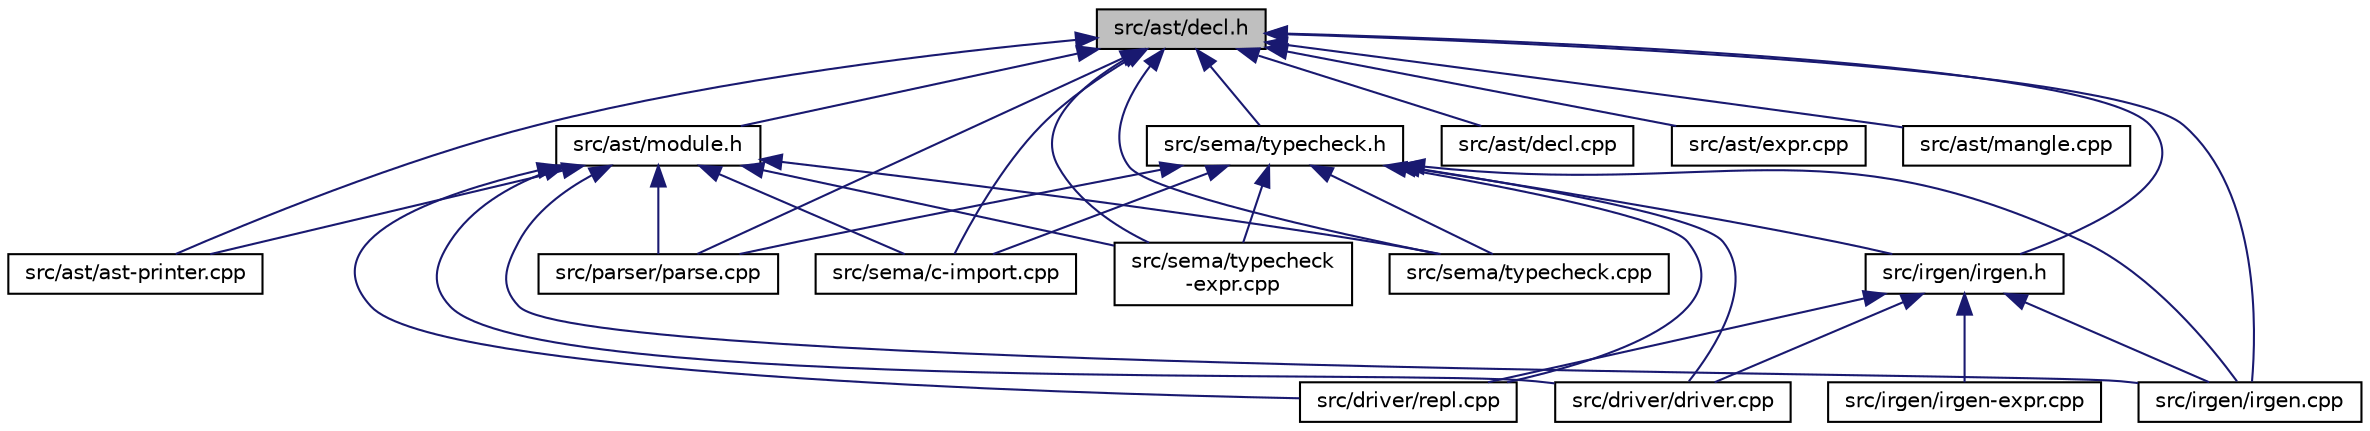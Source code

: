 digraph "src/ast/decl.h"
{
  edge [fontname="Helvetica",fontsize="10",labelfontname="Helvetica",labelfontsize="10"];
  node [fontname="Helvetica",fontsize="10",shape=record];
  Node22 [label="src/ast/decl.h",height=0.2,width=0.4,color="black", fillcolor="grey75", style="filled", fontcolor="black"];
  Node22 -> Node23 [dir="back",color="midnightblue",fontsize="10",style="solid",fontname="Helvetica"];
  Node23 [label="src/ast/ast-printer.cpp",height=0.2,width=0.4,color="black", fillcolor="white", style="filled",URL="$ast-printer_8cpp.html"];
  Node22 -> Node24 [dir="back",color="midnightblue",fontsize="10",style="solid",fontname="Helvetica"];
  Node24 [label="src/ast/module.h",height=0.2,width=0.4,color="black", fillcolor="white", style="filled",URL="$module_8h.html"];
  Node24 -> Node23 [dir="back",color="midnightblue",fontsize="10",style="solid",fontname="Helvetica"];
  Node24 -> Node25 [dir="back",color="midnightblue",fontsize="10",style="solid",fontname="Helvetica"];
  Node25 [label="src/driver/driver.cpp",height=0.2,width=0.4,color="black", fillcolor="white", style="filled",URL="$driver_8cpp.html"];
  Node24 -> Node26 [dir="back",color="midnightblue",fontsize="10",style="solid",fontname="Helvetica"];
  Node26 [label="src/driver/repl.cpp",height=0.2,width=0.4,color="black", fillcolor="white", style="filled",URL="$repl_8cpp.html"];
  Node24 -> Node27 [dir="back",color="midnightblue",fontsize="10",style="solid",fontname="Helvetica"];
  Node27 [label="src/irgen/irgen.cpp",height=0.2,width=0.4,color="black", fillcolor="white", style="filled",URL="$irgen_8cpp.html"];
  Node24 -> Node28 [dir="back",color="midnightblue",fontsize="10",style="solid",fontname="Helvetica"];
  Node28 [label="src/parser/parse.cpp",height=0.2,width=0.4,color="black", fillcolor="white", style="filled",URL="$parse_8cpp.html"];
  Node24 -> Node29 [dir="back",color="midnightblue",fontsize="10",style="solid",fontname="Helvetica"];
  Node29 [label="src/sema/c-import.cpp",height=0.2,width=0.4,color="black", fillcolor="white", style="filled",URL="$c-import_8cpp.html"];
  Node24 -> Node30 [dir="back",color="midnightblue",fontsize="10",style="solid",fontname="Helvetica"];
  Node30 [label="src/sema/typecheck\l-expr.cpp",height=0.2,width=0.4,color="black", fillcolor="white", style="filled",URL="$typecheck-expr_8cpp.html"];
  Node24 -> Node31 [dir="back",color="midnightblue",fontsize="10",style="solid",fontname="Helvetica"];
  Node31 [label="src/sema/typecheck.cpp",height=0.2,width=0.4,color="black", fillcolor="white", style="filled",URL="$typecheck_8cpp.html"];
  Node22 -> Node32 [dir="back",color="midnightblue",fontsize="10",style="solid",fontname="Helvetica"];
  Node32 [label="src/ast/decl.cpp",height=0.2,width=0.4,color="black", fillcolor="white", style="filled",URL="$decl_8cpp.html"];
  Node22 -> Node33 [dir="back",color="midnightblue",fontsize="10",style="solid",fontname="Helvetica"];
  Node33 [label="src/ast/expr.cpp",height=0.2,width=0.4,color="black", fillcolor="white", style="filled",URL="$expr_8cpp.html"];
  Node22 -> Node34 [dir="back",color="midnightblue",fontsize="10",style="solid",fontname="Helvetica"];
  Node34 [label="src/ast/mangle.cpp",height=0.2,width=0.4,color="black", fillcolor="white", style="filled",URL="$mangle_8cpp.html"];
  Node22 -> Node35 [dir="back",color="midnightblue",fontsize="10",style="solid",fontname="Helvetica"];
  Node35 [label="src/irgen/irgen.h",height=0.2,width=0.4,color="black", fillcolor="white", style="filled",URL="$irgen_8h.html"];
  Node35 -> Node25 [dir="back",color="midnightblue",fontsize="10",style="solid",fontname="Helvetica"];
  Node35 -> Node26 [dir="back",color="midnightblue",fontsize="10",style="solid",fontname="Helvetica"];
  Node35 -> Node36 [dir="back",color="midnightblue",fontsize="10",style="solid",fontname="Helvetica"];
  Node36 [label="src/irgen/irgen-expr.cpp",height=0.2,width=0.4,color="black", fillcolor="white", style="filled",URL="$irgen-expr_8cpp.html"];
  Node35 -> Node27 [dir="back",color="midnightblue",fontsize="10",style="solid",fontname="Helvetica"];
  Node22 -> Node37 [dir="back",color="midnightblue",fontsize="10",style="solid",fontname="Helvetica"];
  Node37 [label="src/sema/typecheck.h",height=0.2,width=0.4,color="black", fillcolor="white", style="filled",URL="$typecheck_8h.html"];
  Node37 -> Node35 [dir="back",color="midnightblue",fontsize="10",style="solid",fontname="Helvetica"];
  Node37 -> Node25 [dir="back",color="midnightblue",fontsize="10",style="solid",fontname="Helvetica"];
  Node37 -> Node26 [dir="back",color="midnightblue",fontsize="10",style="solid",fontname="Helvetica"];
  Node37 -> Node27 [dir="back",color="midnightblue",fontsize="10",style="solid",fontname="Helvetica"];
  Node37 -> Node28 [dir="back",color="midnightblue",fontsize="10",style="solid",fontname="Helvetica"];
  Node37 -> Node29 [dir="back",color="midnightblue",fontsize="10",style="solid",fontname="Helvetica"];
  Node37 -> Node30 [dir="back",color="midnightblue",fontsize="10",style="solid",fontname="Helvetica"];
  Node37 -> Node31 [dir="back",color="midnightblue",fontsize="10",style="solid",fontname="Helvetica"];
  Node22 -> Node27 [dir="back",color="midnightblue",fontsize="10",style="solid",fontname="Helvetica"];
  Node22 -> Node28 [dir="back",color="midnightblue",fontsize="10",style="solid",fontname="Helvetica"];
  Node22 -> Node29 [dir="back",color="midnightblue",fontsize="10",style="solid",fontname="Helvetica"];
  Node22 -> Node30 [dir="back",color="midnightblue",fontsize="10",style="solid",fontname="Helvetica"];
  Node22 -> Node31 [dir="back",color="midnightblue",fontsize="10",style="solid",fontname="Helvetica"];
}
